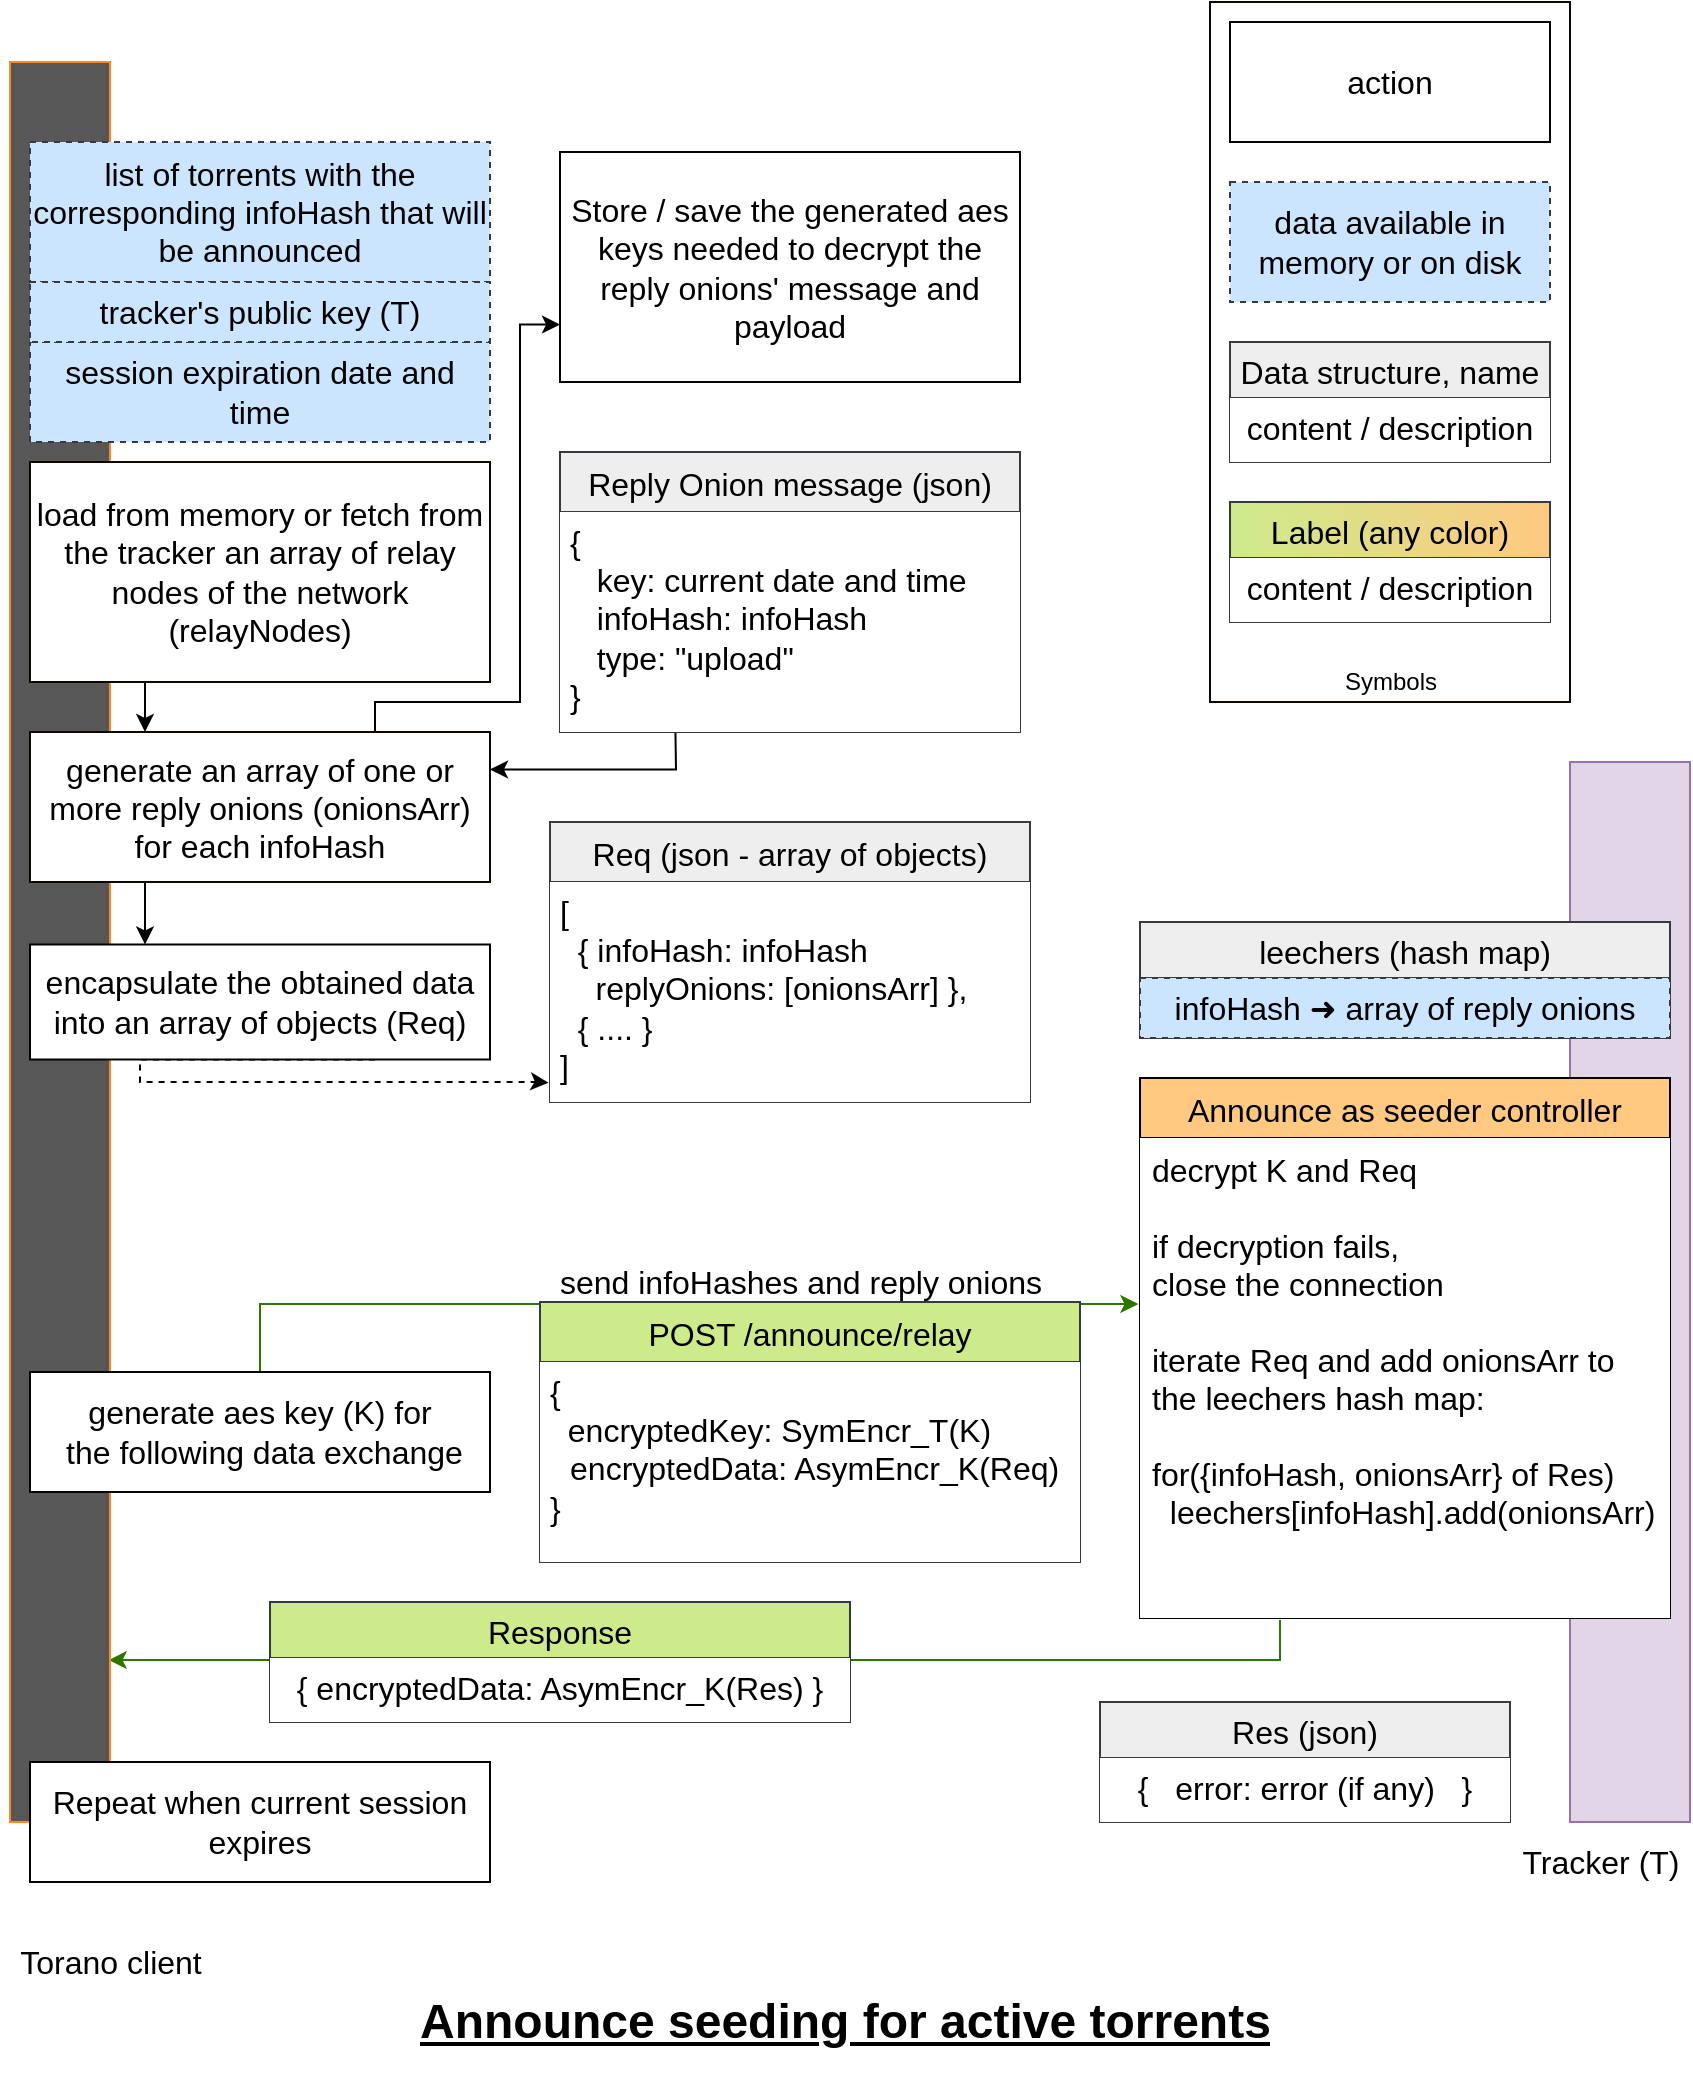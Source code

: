 <mxfile version="19.0.3" type="device"><diagram id="BzUFFizU8-wW_hmCJIyQ" name="Page-1"><mxGraphModel dx="1361" dy="903" grid="1" gridSize="10" guides="1" tooltips="1" connect="1" arrows="1" fold="1" page="1" pageScale="1" pageWidth="850" pageHeight="1100" math="0" shadow="0"><root><mxCell id="0"/><mxCell id="1" parent="0"/><mxCell id="Axl-GgnrVrnkgMc0KHxp-85" style="edgeStyle=orthogonalEdgeStyle;rounded=0;orthogonalLoop=1;jettySize=auto;html=1;entryX=0.987;entryY=0.908;entryDx=0;entryDy=0;entryPerimeter=0;strokeColor=#2D7600;" parent="1" target="PHUq9M7F-iocGRsVr-AD-3" edge="1"><mxGeometry relative="1" as="geometry"><mxPoint x="640" y="859" as="sourcePoint"/><mxPoint x="614.605" y="1040" as="targetPoint"/><Array as="points"><mxPoint x="640" y="859"/><mxPoint x="640" y="870"/></Array></mxGeometry></mxCell><mxCell id="PHUq9M7F-iocGRsVr-AD-2" value="&lt;h1&gt;&lt;u&gt;Announce seeding for active torrents&lt;/u&gt;&lt;/h1&gt;&lt;span style=&quot;background-color: initial;&quot;&gt;&lt;br&gt;&lt;/span&gt;" style="text;html=1;strokeColor=none;fillColor=none;spacing=5;spacingTop=-20;whiteSpace=wrap;overflow=hidden;rounded=0;" parent="1" vertex="1"><mxGeometry x="205" y="1040" width="440" height="50" as="geometry"/></mxCell><mxCell id="PHUq9M7F-iocGRsVr-AD-3" value="" style="rounded=0;whiteSpace=wrap;html=1;fillColor=#575757;gradientColor=none;strokeColor=#FF8826;" parent="1" vertex="1"><mxGeometry x="5" y="80" width="50" height="880" as="geometry"/></mxCell><mxCell id="PHUq9M7F-iocGRsVr-AD-5" value="" style="rounded=0;whiteSpace=wrap;html=1;fillColor=#e1d5e7;strokeColor=#9673a6;" parent="1" vertex="1"><mxGeometry x="785" y="430" width="60" height="530" as="geometry"/></mxCell><mxCell id="PHUq9M7F-iocGRsVr-AD-6" value="&lt;font style=&quot;font-size: 16px;&quot;&gt;Tracker (T)&lt;br&gt;&lt;/font&gt;" style="text;html=1;align=center;verticalAlign=middle;resizable=0;points=[];autosize=1;strokeColor=none;fillColor=none;" parent="1" vertex="1"><mxGeometry x="755" y="970" width="90" height="20" as="geometry"/></mxCell><mxCell id="Axl-GgnrVrnkgMc0KHxp-44" style="edgeStyle=orthogonalEdgeStyle;rounded=0;orthogonalLoop=1;jettySize=auto;html=1;exitX=0.25;exitY=1;exitDx=0;exitDy=0;entryX=0.25;entryY=0;entryDx=0;entryDy=0;" parent="1" source="PHUq9M7F-iocGRsVr-AD-17" target="PHUq9M7F-iocGRsVr-AD-26" edge="1"><mxGeometry relative="1" as="geometry"/></mxCell><mxCell id="Axl-GgnrVrnkgMc0KHxp-65" style="edgeStyle=orthogonalEdgeStyle;rounded=0;orthogonalLoop=1;jettySize=auto;html=1;exitX=0.75;exitY=0;exitDx=0;exitDy=0;entryX=0;entryY=0.75;entryDx=0;entryDy=0;strokeColor=#000000;" parent="1" source="PHUq9M7F-iocGRsVr-AD-17" target="Axl-GgnrVrnkgMc0KHxp-64" edge="1"><mxGeometry relative="1" as="geometry"><Array as="points"><mxPoint x="188" y="400"/><mxPoint x="260" y="400"/><mxPoint x="260" y="211"/></Array></mxGeometry></mxCell><mxCell id="PHUq9M7F-iocGRsVr-AD-17" value="&lt;font style=&quot;font-size: 16px;&quot;&gt;generate an array of one or more reply onions (onionsArr) for each infoHash&lt;/font&gt;" style="rounded=0;whiteSpace=wrap;html=1;fillColor=default;strokeColor=#0D0702;" parent="1" vertex="1"><mxGeometry x="15" y="415" width="230" height="75" as="geometry"/></mxCell><mxCell id="PHUq9M7F-iocGRsVr-AD-18" value="Announce as seeder controller" style="swimlane;fontStyle=0;childLayout=stackLayout;horizontal=1;startSize=30;horizontalStack=0;resizeParent=1;resizeParentMax=0;resizeLast=0;collapsible=1;marginBottom=0;rounded=0;fontSize=16;fontColor=default;strokeColor=#000000;fillColor=#FFC982;" parent="1" vertex="1"><mxGeometry x="570" y="588" width="265" height="270" as="geometry"/></mxCell><mxCell id="PHUq9M7F-iocGRsVr-AD-93" value="decrypt K and Req&#10;&#10;if decryption fails, &#10;close the connection&#10;&#10;iterate Req and add onionsArr to&#10;the leechers hash map:&#10;&#10;for({infoHash, onionsArr} of Res) &#10;  leechers[infoHash].add(onionsArr)&#10;" style="text;strokeColor=none;fillColor=default;align=left;verticalAlign=top;spacingLeft=4;spacingRight=4;overflow=hidden;points=[[0,0.5],[1,0.5]];portConstraint=eastwest;rotatable=0;rounded=0;fontSize=16;fontColor=#000000;dashed=1;dashPattern=1 1;" parent="PHUq9M7F-iocGRsVr-AD-18" vertex="1"><mxGeometry y="30" width="265" height="240" as="geometry"/></mxCell><mxCell id="PHUq9M7F-iocGRsVr-AD-24" value="&lt;font style=&quot;font-size: 16px;&quot;&gt;list of torrents with the corresponding infoHash that will be announced&lt;br&gt;&lt;/font&gt;" style="rounded=0;whiteSpace=wrap;html=1;fillColor=#cce5ff;strokeColor=#36393d;dashed=1;strokeWidth=1;" parent="1" vertex="1"><mxGeometry x="15" y="120" width="230" height="70" as="geometry"/></mxCell><mxCell id="Axl-GgnrVrnkgMc0KHxp-48" style="edgeStyle=orthogonalEdgeStyle;rounded=0;orthogonalLoop=1;jettySize=auto;html=1;exitX=0.75;exitY=1;exitDx=0;exitDy=0;dashed=1;entryX=-0.003;entryY=0.912;entryDx=0;entryDy=0;entryPerimeter=0;" parent="1" source="PHUq9M7F-iocGRsVr-AD-26" target="PHUq9M7F-iocGRsVr-AD-92" edge="1"><mxGeometry relative="1" as="geometry"><mxPoint x="270" y="590" as="targetPoint"/><Array as="points"><mxPoint x="70" y="579"/><mxPoint x="70" y="590"/><mxPoint x="270" y="590"/></Array></mxGeometry></mxCell><mxCell id="PHUq9M7F-iocGRsVr-AD-26" value="&lt;span style=&quot;font-size: 16px;&quot;&gt;encapsulate the obtained data into an array of objects (Req)&lt;/span&gt;" style="rounded=0;whiteSpace=wrap;html=1;fillColor=default;strokeColor=#050301;" parent="1" vertex="1"><mxGeometry x="15" y="521.25" width="230" height="57.5" as="geometry"/></mxCell><mxCell id="Axl-GgnrVrnkgMc0KHxp-82" style="edgeStyle=orthogonalEdgeStyle;rounded=0;orthogonalLoop=1;jettySize=auto;html=1;exitX=0.5;exitY=0;exitDx=0;exitDy=0;entryX=-0.003;entryY=0.346;entryDx=0;entryDy=0;entryPerimeter=0;strokeColor=#2D7600;" parent="1" source="PHUq9M7F-iocGRsVr-AD-87" target="PHUq9M7F-iocGRsVr-AD-93" edge="1"><mxGeometry relative="1" as="geometry"/></mxCell><mxCell id="PHUq9M7F-iocGRsVr-AD-87" value="&lt;font style=&quot;font-size: 16px;&quot;&gt;generate aes key (K)&amp;nbsp;for&lt;br&gt;&amp;nbsp;the following data exchange&lt;/font&gt;" style="rounded=0;whiteSpace=wrap;html=1;fillColor=default;strokeColor=#050301;" parent="1" vertex="1"><mxGeometry x="15" y="735" width="230" height="60" as="geometry"/></mxCell><mxCell id="PHUq9M7F-iocGRsVr-AD-89" value="&lt;font style=&quot;font-size: 16px;&quot;&gt;Torano client&lt;br&gt;&lt;/font&gt;" style="text;html=1;align=center;verticalAlign=middle;resizable=0;points=[];autosize=1;strokeColor=none;fillColor=none;" parent="1" vertex="1"><mxGeometry y="1020" width="110" height="20" as="geometry"/></mxCell><mxCell id="PHUq9M7F-iocGRsVr-AD-91" value="Req (json - array of objects)" style="swimlane;fontStyle=0;childLayout=stackLayout;horizontal=1;startSize=30;horizontalStack=0;resizeParent=1;resizeParentMax=0;resizeLast=0;collapsible=1;marginBottom=0;rounded=0;fontSize=16;strokeColor=#36393d;fillColor=#eeeeee;" parent="1" vertex="1"><mxGeometry x="275" y="460" width="240" height="140" as="geometry"/></mxCell><mxCell id="PHUq9M7F-iocGRsVr-AD-92" value="&lt;h1&gt;&lt;/h1&gt;&lt;span style=&quot;font-size: 16px;&quot;&gt;[ &lt;br&gt;&amp;nbsp; { infoHash: infoHash&lt;br&gt;&amp;nbsp; &amp;nbsp; replyOnions: [&lt;/span&gt;&lt;span style=&quot;font-size: 16px; text-align: center;&quot;&gt;onionsArr&lt;/span&gt;&lt;span style=&quot;font-size: 16px;&quot;&gt;] },&lt;br&gt;&amp;nbsp; { .... }&lt;br&gt;]&lt;/span&gt;&lt;span style=&quot;background-color: initial;&quot;&gt;&lt;br&gt;&lt;/span&gt;" style="text;html=1;strokeColor=none;fillColor=default;spacing=5;spacingTop=-20;whiteSpace=wrap;overflow=hidden;rounded=0;" parent="PHUq9M7F-iocGRsVr-AD-91" vertex="1"><mxGeometry y="30" width="240" height="110" as="geometry"/></mxCell><mxCell id="Axl-GgnrVrnkgMc0KHxp-7" style="edgeStyle=orthogonalEdgeStyle;rounded=0;orthogonalLoop=1;jettySize=auto;html=1;exitX=0.25;exitY=1;exitDx=0;exitDy=0;entryX=0.25;entryY=0;entryDx=0;entryDy=0;" parent="1" source="Axl-GgnrVrnkgMc0KHxp-2" target="PHUq9M7F-iocGRsVr-AD-17" edge="1"><mxGeometry relative="1" as="geometry"/></mxCell><mxCell id="Axl-GgnrVrnkgMc0KHxp-2" value="&lt;span style=&quot;font-size: 16px;&quot;&gt;load from memory or fetch from the tracker an array of relay nodes of the network (relayNodes)&lt;/span&gt;" style="rounded=0;whiteSpace=wrap;html=1;fillColor=default;strokeColor=#0D0702;" parent="1" vertex="1"><mxGeometry x="15" y="280" width="230" height="110" as="geometry"/></mxCell><mxCell id="Axl-GgnrVrnkgMc0KHxp-9" style="edgeStyle=orthogonalEdgeStyle;rounded=0;orthogonalLoop=1;jettySize=auto;html=1;exitX=0.25;exitY=1;exitDx=0;exitDy=0;entryX=1;entryY=0.25;entryDx=0;entryDy=0;" parent="1" source="Axl-GgnrVrnkgMc0KHxp-4" target="PHUq9M7F-iocGRsVr-AD-17" edge="1"><mxGeometry relative="1" as="geometry"><Array as="points"><mxPoint x="338" y="400"/><mxPoint x="338" y="400"/><mxPoint x="338" y="434"/></Array></mxGeometry></mxCell><mxCell id="Axl-GgnrVrnkgMc0KHxp-4" value="Reply Onion message (json)" style="swimlane;fontStyle=0;childLayout=stackLayout;horizontal=1;startSize=30;horizontalStack=0;resizeParent=1;resizeParentMax=0;resizeLast=0;collapsible=1;marginBottom=0;rounded=0;fontSize=16;strokeColor=#36393d;fillColor=#eeeeee;" parent="1" vertex="1"><mxGeometry x="280" y="275" width="230" height="140" as="geometry"/></mxCell><mxCell id="Axl-GgnrVrnkgMc0KHxp-5" value="&lt;h1&gt;&lt;/h1&gt;&lt;span style=&quot;font-size: 16px;&quot;&gt;{&amp;nbsp; &lt;br&gt;&amp;nbsp; &amp;nbsp;key: current date and time&lt;br&gt;&amp;nbsp; &amp;nbsp;&lt;/span&gt;&lt;span style=&quot;font-size: 16px; text-align: center;&quot;&gt;infoHash&lt;/span&gt;&lt;span style=&quot;font-size: 16px;&quot;&gt;:&amp;nbsp;&lt;/span&gt;&lt;span style=&quot;font-size: 16px; text-align: center;&quot;&gt;infoHash&amp;nbsp;&lt;/span&gt;&lt;span style=&quot;font-size: 16px;&quot;&gt;&lt;br&gt;&amp;nbsp; &amp;nbsp;type: &quot;upload&quot;&amp;nbsp;&lt;/span&gt;&lt;span style=&quot;font-size: 16px;&quot;&gt;&amp;nbsp;&lt;br&gt;}&lt;/span&gt;&lt;span style=&quot;background-color: initial;&quot;&gt;&lt;br&gt;&lt;/span&gt;" style="text;html=1;strokeColor=none;fillColor=default;spacing=5;spacingTop=-20;whiteSpace=wrap;overflow=hidden;rounded=0;" parent="Axl-GgnrVrnkgMc0KHxp-4" vertex="1"><mxGeometry y="30" width="230" height="110" as="geometry"/></mxCell><mxCell id="Axl-GgnrVrnkgMc0KHxp-8" value="&lt;font style=&quot;font-size: 16px;&quot;&gt;session expiration date and time&lt;br&gt;&lt;/font&gt;" style="rounded=0;whiteSpace=wrap;html=1;fillColor=#cce5ff;strokeColor=#36393d;dashed=1;strokeWidth=1;" parent="1" vertex="1"><mxGeometry x="15" y="220" width="230" height="50" as="geometry"/></mxCell><mxCell id="Axl-GgnrVrnkgMc0KHxp-19" value="leechers (hash map)" style="swimlane;fontStyle=0;childLayout=stackLayout;horizontal=1;startSize=28;horizontalStack=0;resizeParent=1;resizeParentMax=0;resizeLast=0;collapsible=1;marginBottom=0;rounded=0;fontSize=16;fillColor=#eeeeee;strokeColor=#36393d;" parent="1" vertex="1"><mxGeometry x="570" y="510" width="265" height="58" as="geometry"/></mxCell><mxCell id="Axl-GgnrVrnkgMc0KHxp-21" value="&lt;font style=&quot;font-size: 16px;&quot;&gt;infoHash&amp;nbsp;➜ array of reply onions&lt;br&gt;&lt;/font&gt;" style="rounded=0;whiteSpace=wrap;html=1;fillColor=#cce5ff;strokeColor=#36393d;dashed=1;strokeWidth=1;" parent="Axl-GgnrVrnkgMc0KHxp-19" vertex="1"><mxGeometry y="28" width="265" height="30" as="geometry"/></mxCell><mxCell id="Axl-GgnrVrnkgMc0KHxp-29" value="&lt;font style=&quot;font-size: 16px;&quot;&gt;tracker's public key (T)&lt;br&gt;&lt;/font&gt;" style="rounded=0;whiteSpace=wrap;html=1;fillColor=#cce5ff;strokeColor=#36393d;dashed=1;strokeWidth=1;" parent="1" vertex="1"><mxGeometry x="15" y="190" width="230" height="30" as="geometry"/></mxCell><mxCell id="Axl-GgnrVrnkgMc0KHxp-53" value="&lt;font style=&quot;font-size: 16px;&quot;&gt;send infoHashes and reply onions&lt;br&gt;&lt;/font&gt;" style="text;html=1;align=center;verticalAlign=middle;resizable=0;points=[];autosize=1;strokeColor=none;fillColor=none;" parent="1" vertex="1"><mxGeometry x="270" y="680" width="260" height="20" as="geometry"/></mxCell><mxCell id="Axl-GgnrVrnkgMc0KHxp-64" value="&lt;font style=&quot;font-size: 16px;&quot;&gt;Store / save the generated aes keys needed to decrypt the reply onions' message and payload&lt;br&gt;&lt;/font&gt;" style="rounded=0;whiteSpace=wrap;html=1;fillColor=default;strokeColor=#050301;" parent="1" vertex="1"><mxGeometry x="280" y="125" width="230" height="115" as="geometry"/></mxCell><mxCell id="Axl-GgnrVrnkgMc0KHxp-59" value="Response" style="swimlane;fontStyle=0;childLayout=stackLayout;horizontal=1;startSize=28;horizontalStack=0;resizeParent=1;resizeParentMax=0;resizeLast=0;collapsible=1;marginBottom=0;rounded=0;fontSize=16;fillColor=#cdeb8b;strokeColor=#36393d;gradientDirection=east;" parent="1" vertex="1"><mxGeometry x="135" y="850" width="290" height="60" as="geometry"/></mxCell><mxCell id="Axl-GgnrVrnkgMc0KHxp-60" value="&lt;h1&gt;&lt;/h1&gt;&lt;span style=&quot;background-color: initial; font-size: 16px;&quot;&gt;&lt;div style=&quot;&quot;&gt;{ encryptedData: AsymEncr_K(Res) }&lt;/div&gt;&lt;/span&gt;" style="text;html=1;strokeColor=none;fillColor=default;spacing=5;spacingTop=-20;whiteSpace=wrap;overflow=hidden;rounded=0;align=center;" parent="Axl-GgnrVrnkgMc0KHxp-59" vertex="1"><mxGeometry y="28" width="290" height="32" as="geometry"/></mxCell><mxCell id="Axl-GgnrVrnkgMc0KHxp-12" value="" style="rounded=0;whiteSpace=wrap;html=1;fillColor=default;strokeColor=#0D0702;" parent="1" vertex="1"><mxGeometry x="605" y="50" width="180" height="350" as="geometry"/></mxCell><mxCell id="Axl-GgnrVrnkgMc0KHxp-13" value="&lt;font style=&quot;font-size: 16px;&quot;&gt;data&amp;nbsp;&lt;span&gt;&lt;span data-dobid=&quot;hdw&quot;&gt;available in memory or on disk&lt;/span&gt;&lt;/span&gt;&lt;br&gt;&lt;/font&gt;" style="rounded=0;whiteSpace=wrap;html=1;fillColor=#cce5ff;strokeColor=#36393d;dashed=1;strokeWidth=1;" parent="1" vertex="1"><mxGeometry x="615" y="140" width="160" height="60" as="geometry"/></mxCell><mxCell id="Axl-GgnrVrnkgMc0KHxp-17" value="Data structure, name" style="swimlane;fontStyle=0;childLayout=stackLayout;horizontal=1;startSize=28;horizontalStack=0;resizeParent=1;resizeParentMax=0;resizeLast=0;collapsible=1;marginBottom=0;rounded=0;fontSize=16;fillColor=#eeeeee;strokeColor=#36393d;" parent="1" vertex="1"><mxGeometry x="615" y="220" width="160" height="60" as="geometry"/></mxCell><mxCell id="Axl-GgnrVrnkgMc0KHxp-18" value="&lt;h1&gt;&lt;/h1&gt;&lt;span style=&quot;background-color: initial;&quot;&gt;&lt;div style=&quot;&quot;&gt;&lt;span style=&quot;font-size: 16px; background-color: initial;&quot;&gt;content / description&lt;/span&gt;&lt;/div&gt;&lt;/span&gt;" style="text;html=1;strokeColor=none;fillColor=default;spacing=5;spacingTop=-20;whiteSpace=wrap;overflow=hidden;rounded=0;align=center;" parent="Axl-GgnrVrnkgMc0KHxp-17" vertex="1"><mxGeometry y="28" width="160" height="32" as="geometry"/></mxCell><mxCell id="Axl-GgnrVrnkgMc0KHxp-22" value="Label (any color)" style="swimlane;fontStyle=0;childLayout=stackLayout;horizontal=1;startSize=28;horizontalStack=0;resizeParent=1;resizeParentMax=0;resizeLast=0;collapsible=1;marginBottom=0;rounded=0;fontSize=16;fillColor=#cdeb8b;strokeColor=#36393d;gradientColor=#FFC982;gradientDirection=east;" parent="1" vertex="1"><mxGeometry x="615" y="300" width="160" height="60" as="geometry"/></mxCell><mxCell id="Axl-GgnrVrnkgMc0KHxp-23" value="&lt;h1&gt;&lt;/h1&gt;&lt;span style=&quot;background-color: initial;&quot;&gt;&lt;div style=&quot;&quot;&gt;&lt;span style=&quot;font-size: 16px; background-color: initial;&quot;&gt;content / description&lt;/span&gt;&lt;/div&gt;&lt;/span&gt;" style="text;html=1;strokeColor=none;fillColor=default;spacing=5;spacingTop=-20;whiteSpace=wrap;overflow=hidden;rounded=0;align=center;" parent="Axl-GgnrVrnkgMc0KHxp-22" vertex="1"><mxGeometry y="28" width="160" height="32" as="geometry"/></mxCell><mxCell id="Axl-GgnrVrnkgMc0KHxp-26" value="&lt;font style=&quot;font-size: 16px;&quot;&gt;action&lt;br&gt;&lt;/font&gt;" style="rounded=0;whiteSpace=wrap;html=1;fillColor=default;strokeColor=#050301;" parent="1" vertex="1"><mxGeometry x="615" y="60" width="160" height="60" as="geometry"/></mxCell><mxCell id="Axl-GgnrVrnkgMc0KHxp-14" value="Symbols" style="text;html=1;align=center;verticalAlign=middle;resizable=0;points=[];autosize=1;strokeColor=none;fillColor=none;" parent="1" vertex="1"><mxGeometry x="665" y="380" width="60" height="20" as="geometry"/></mxCell><mxCell id="PHUq9M7F-iocGRsVr-AD-80" value="POST /announce/relay" style="swimlane;fontStyle=0;childLayout=stackLayout;horizontal=1;startSize=30;horizontalStack=0;resizeParent=1;resizeParentMax=0;resizeLast=0;collapsible=1;marginBottom=0;rounded=0;fontSize=16;strokeColor=#36393d;fillColor=#cdeb8b;" parent="1" vertex="1"><mxGeometry x="270" y="700" width="270" height="130" as="geometry"/></mxCell><mxCell id="PHUq9M7F-iocGRsVr-AD-90" value="&lt;h1&gt;&lt;/h1&gt;&lt;span style=&quot;font-size: 16px;&quot;&gt;{&lt;/span&gt;&lt;br style=&quot;padding: 0px; margin: 0px; font-size: 16px;&quot;&gt;&lt;span style=&quot;font-size: 16px;&quot;&gt;&amp;nbsp; encryptedKey: SymEncr_&lt;/span&gt;&lt;span style=&quot;font-size: 16px;&quot;&gt;T&lt;/span&gt;&lt;span style=&quot;font-size: 16px;&quot;&gt;(K)&lt;br&gt;&lt;/span&gt;&amp;nbsp; &amp;nbsp;&lt;span style=&quot;font-size: 16px;&quot;&gt;encryptedData: AsymEncr_K&lt;/span&gt;&lt;span style=&quot;font-size: 16px;&quot;&gt;(Req)&lt;/span&gt;&lt;br style=&quot;padding: 0px; margin: 0px; font-size: 16px;&quot;&gt;&lt;span style=&quot;font-size: 16px;&quot;&gt;}&lt;/span&gt;&lt;span style=&quot;background-color: initial;&quot;&gt;&lt;br&gt;&lt;/span&gt;" style="text;html=1;strokeColor=none;fillColor=default;spacing=5;spacingTop=-20;whiteSpace=wrap;overflow=hidden;rounded=0;" parent="PHUq9M7F-iocGRsVr-AD-80" vertex="1"><mxGeometry y="30" width="270" height="100" as="geometry"/></mxCell><mxCell id="Axl-GgnrVrnkgMc0KHxp-83" value="Res (json)" style="swimlane;fontStyle=0;childLayout=stackLayout;horizontal=1;startSize=28;horizontalStack=0;resizeParent=1;resizeParentMax=0;resizeLast=0;collapsible=1;marginBottom=0;rounded=0;fontSize=16;fillColor=#eeeeee;strokeColor=#36393d;gradientDirection=east;" parent="1" vertex="1"><mxGeometry x="550" y="900" width="205" height="60" as="geometry"/></mxCell><mxCell id="Axl-GgnrVrnkgMc0KHxp-84" value="&lt;h1&gt;&lt;/h1&gt;&lt;span style=&quot;background-color: initial; font-size: 16px;&quot;&gt;&lt;div style=&quot;&quot;&gt;&lt;span style=&quot;background-color: initial;&quot;&gt;{&amp;nbsp;&lt;/span&gt;&lt;span style=&quot;background-color: initial;&quot;&gt;&amp;nbsp; error: error (if any)&amp;nbsp; &amp;nbsp;}&lt;/span&gt;&lt;br&gt;&lt;/div&gt;&lt;/span&gt;" style="text;html=1;strokeColor=none;fillColor=default;spacing=5;spacingTop=-20;whiteSpace=wrap;overflow=hidden;rounded=0;align=center;" parent="Axl-GgnrVrnkgMc0KHxp-83" vertex="1"><mxGeometry y="28" width="205" height="32" as="geometry"/></mxCell><mxCell id="SSEtJ6aABX-0JQxaJhmg-4" value="&lt;span style=&quot;font-size: 16px;&quot;&gt;Repeat when current session expires&lt;/span&gt;" style="rounded=0;whiteSpace=wrap;html=1;fillColor=default;strokeColor=#050301;" parent="1" vertex="1"><mxGeometry x="15" y="930" width="230" height="60" as="geometry"/></mxCell></root></mxGraphModel></diagram></mxfile>